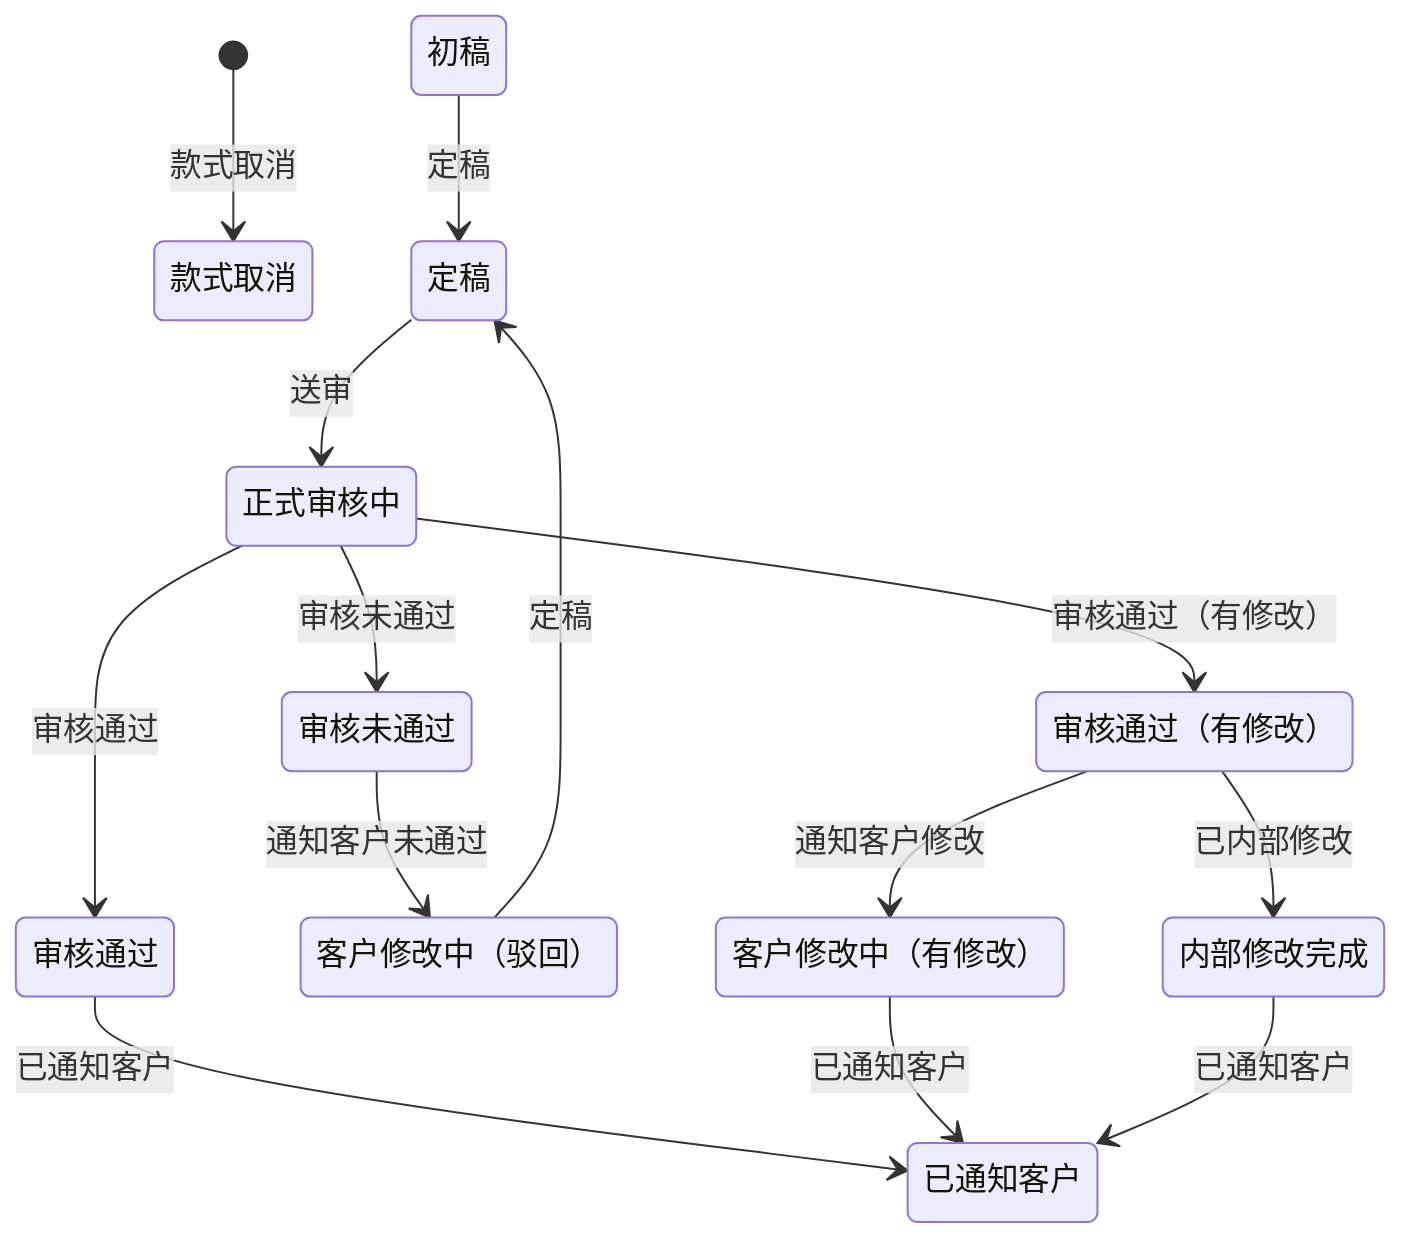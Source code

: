 stateDiagram-v2
[*] --> 款式取消 : 款式取消
初稿 --> 定稿 : 定稿
定稿 --> 正式审核中 : 送审
正式审核中 --> 审核通过 : 审核通过
正式审核中 --> 审核未通过 : 审核未通过
正式审核中 --> 审核通过（有修改） : 审核通过（有修改）
审核通过 --> 已通知客户 : 已通知客户
审核未通过 --> 客户修改中（驳回） : 通知客户未通过
客户修改中（驳回） --> 定稿 : 定稿
审核通过（有修改） --> 客户修改中（有修改） : 通知客户修改
客户修改中（有修改） --> 已通知客户 : 已通知客户
审核通过（有修改） --> 内部修改完成 : 已内部修改
内部修改完成 --> 已通知客户 : 已通知客户